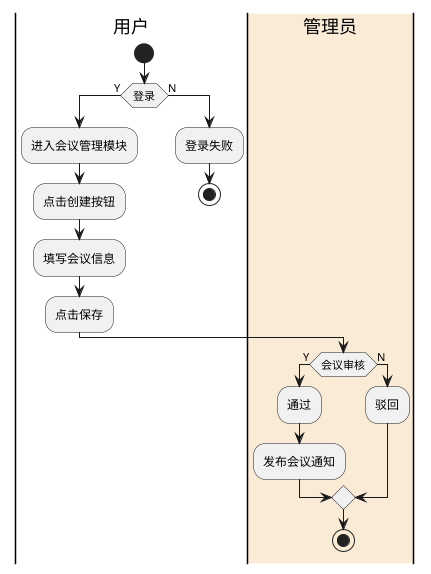 @startuml
skinparam wrapWidth 100
|用户|
start
if(登录) then(Y)
    :进入会议管理模块;
    :点击创建按钮;
    :填写会议信息;
    :点击保存;
    |#AntiqueWhite|管理员|
        if(会议审核) then(Y)
            :通过;
            :发布会议通知;
        else(N)
            :驳回;
        endif
        stop
|用户|
else(N)
    :登录失败;
    stop
@enduml
